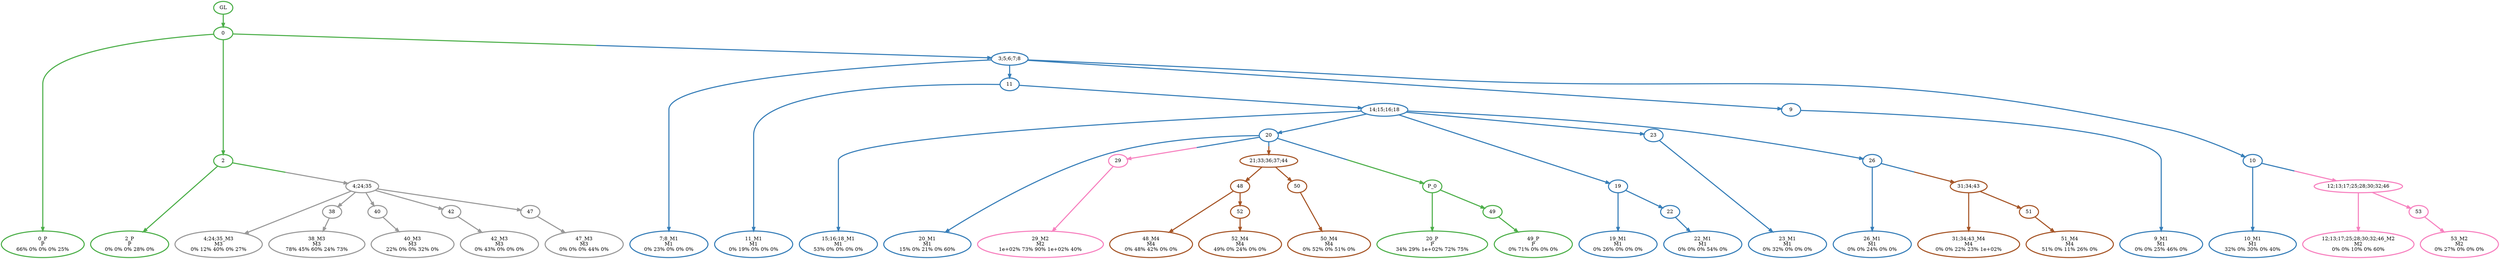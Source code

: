 digraph T {
	{
		rank=same
		53 [penwidth=3,colorscheme=set19,color=3,label="0_P\nP\n66% 0% 0% 0% 25%"]
		51 [penwidth=3,colorscheme=set19,color=3,label="2_P\nP\n0% 0% 0% 28% 0%"]
		47 [penwidth=3,colorscheme=set19,color=3,label="20_P\nP\n34% 29% 1e+02% 72% 75%"]
		45 [penwidth=3,colorscheme=set19,color=3,label="49_P\nP\n0% 71% 0% 0% 0%"]
		44 [penwidth=3,colorscheme=set19,color=2,label="7;8_M1\nM1\n0% 23% 0% 0% 0%"]
		42 [penwidth=3,colorscheme=set19,color=2,label="9_M1\nM1\n0% 0% 25% 46% 0%"]
		40 [penwidth=3,colorscheme=set19,color=2,label="10_M1\nM1\n32% 0% 30% 0% 40%"]
		39 [penwidth=3,colorscheme=set19,color=2,label="11_M1\nM1\n0% 19% 0% 0% 0%"]
		38 [penwidth=3,colorscheme=set19,color=2,label="15;16;18_M1\nM1\n53% 0% 0% 0% 0%"]
		36 [penwidth=3,colorscheme=set19,color=2,label="19_M1\nM1\n0% 26% 0% 0% 0%"]
		34 [penwidth=3,colorscheme=set19,color=2,label="22_M1\nM1\n0% 0% 0% 54% 0%"]
		33 [penwidth=3,colorscheme=set19,color=2,label="20_M1\nM1\n15% 0% 21% 0% 60%"]
		31 [penwidth=3,colorscheme=set19,color=2,label="23_M1\nM1\n0% 32% 0% 0% 0%"]
		29 [penwidth=3,colorscheme=set19,color=2,label="26_M1\nM1\n0% 0% 24% 0% 0%"]
		28 [penwidth=3,colorscheme=set19,color=8,label="12;13;17;25;28;30;32;46_M2\nM2\n0% 0% 10% 0% 60%"]
		26 [penwidth=3,colorscheme=set19,color=8,label="53_M2\nM2\n0% 27% 0% 0% 0%"]
		25 [penwidth=3,colorscheme=set19,color=8,label="29_M2\nM2\n1e+02% 73% 90% 1e+02% 40%"]
		24 [penwidth=3,colorscheme=set19,color=9,label="4;24;35_M3\nM3\n0% 12% 40% 0% 27%"]
		22 [penwidth=3,colorscheme=set19,color=9,label="38_M3\nM3\n78% 45% 60% 24% 73%"]
		20 [penwidth=3,colorscheme=set19,color=9,label="40_M3\nM3\n22% 0% 0% 32% 0%"]
		18 [penwidth=3,colorscheme=set19,color=9,label="42_M3\nM3\n0% 43% 0% 0% 0%"]
		16 [penwidth=3,colorscheme=set19,color=9,label="47_M3\nM3\n0% 0% 0% 44% 0%"]
		14 [penwidth=3,colorscheme=set19,color=7,label="48_M4\nM4\n0% 48% 42% 0% 0%"]
		12 [penwidth=3,colorscheme=set19,color=7,label="52_M4\nM4\n49% 0% 24% 0% 0%"]
		10 [penwidth=3,colorscheme=set19,color=7,label="50_M4\nM4\n0% 52% 0% 51% 0%"]
		9 [penwidth=3,colorscheme=set19,color=7,label="31;34;43_M4\nM4\n0% 0% 22% 23% 1e+02%"]
		7 [penwidth=3,colorscheme=set19,color=7,label="51_M4\nM4\n51% 0% 11% 26% 0%"]
	}
	55 [penwidth=3,colorscheme=set19,color=3,label="GL"]
	54 [penwidth=3,colorscheme=set19,color=3,label="0"]
	52 [penwidth=3,colorscheme=set19,color=3,label="2"]
	50 [penwidth=3,colorscheme=set19,color=2,label="11"]
	49 [penwidth=3,colorscheme=set19,color=2,label="14;15;16;18"]
	48 [penwidth=3,colorscheme=set19,color=2,label="20"]
	46 [penwidth=3,colorscheme=set19,color=3,label="49"]
	43 [penwidth=3,colorscheme=set19,color=2,label="9"]
	41 [penwidth=3,colorscheme=set19,color=2,label="10"]
	37 [penwidth=3,colorscheme=set19,color=2,label="19"]
	35 [penwidth=3,colorscheme=set19,color=2,label="22"]
	32 [penwidth=3,colorscheme=set19,color=2,label="23"]
	30 [penwidth=3,colorscheme=set19,color=2,label="26"]
	27 [penwidth=3,colorscheme=set19,color=8,label="53"]
	23 [penwidth=3,colorscheme=set19,color=9,label="38"]
	21 [penwidth=3,colorscheme=set19,color=9,label="40"]
	19 [penwidth=3,colorscheme=set19,color=9,label="42"]
	17 [penwidth=3,colorscheme=set19,color=9,label="47"]
	15 [penwidth=3,colorscheme=set19,color=7,label="48"]
	13 [penwidth=3,colorscheme=set19,color=7,label="52"]
	11 [penwidth=3,colorscheme=set19,color=7,label="50"]
	8 [penwidth=3,colorscheme=set19,color=7,label="51"]
	6 [penwidth=3,colorscheme=set19,color=8,label="29"]
	5 [penwidth=3,colorscheme=set19,color=8,label="12;13;17;25;28;30;32;46"]
	4 [penwidth=3,colorscheme=set19,color=7,label="31;34;43"]
	3 [penwidth=3,colorscheme=set19,color=7,label="21;33;36;37;44"]
	2 [penwidth=3,colorscheme=set19,color=3,label="P_0"]
	1 [penwidth=3,colorscheme=set19,color=9,label="4;24;35"]
	0 [penwidth=3,colorscheme=set19,color=2,label="3;5;6;7;8"]
	55 -> 54 [penwidth=3,colorscheme=set19,color=3]
	54 -> 53 [penwidth=3,colorscheme=set19,color=3]
	54 -> 52 [penwidth=3,colorscheme=set19,color=3]
	54 -> 0 [penwidth=3,colorscheme=set19,color="3;0.5:2"]
	52 -> 51 [penwidth=3,colorscheme=set19,color=3]
	52 -> 1 [penwidth=3,colorscheme=set19,color="3;0.5:9"]
	50 -> 39 [penwidth=3,colorscheme=set19,color=2]
	50 -> 49 [penwidth=3,colorscheme=set19,color=2]
	49 -> 48 [penwidth=3,colorscheme=set19,color=2]
	49 -> 38 [penwidth=3,colorscheme=set19,color=2]
	49 -> 37 [penwidth=3,colorscheme=set19,color=2]
	49 -> 32 [penwidth=3,colorscheme=set19,color=2]
	49 -> 30 [penwidth=3,colorscheme=set19,color=2]
	48 -> 33 [penwidth=3,colorscheme=set19,color=2]
	48 -> 2 [penwidth=3,colorscheme=set19,color="2;0.5:3"]
	48 -> 3 [penwidth=3,colorscheme=set19,color="2;0.5:7"]
	48 -> 6 [penwidth=3,colorscheme=set19,color="2;0.5:8"]
	46 -> 45 [penwidth=3,colorscheme=set19,color=3]
	43 -> 42 [penwidth=3,colorscheme=set19,color=2]
	41 -> 40 [penwidth=3,colorscheme=set19,color=2]
	41 -> 5 [penwidth=3,colorscheme=set19,color="2;0.5:8"]
	37 -> 36 [penwidth=3,colorscheme=set19,color=2]
	37 -> 35 [penwidth=3,colorscheme=set19,color=2]
	35 -> 34 [penwidth=3,colorscheme=set19,color=2]
	32 -> 31 [penwidth=3,colorscheme=set19,color=2]
	30 -> 29 [penwidth=3,colorscheme=set19,color=2]
	30 -> 4 [penwidth=3,colorscheme=set19,color="2;0.5:7"]
	27 -> 26 [penwidth=3,colorscheme=set19,color=8]
	23 -> 22 [penwidth=3,colorscheme=set19,color=9]
	21 -> 20 [penwidth=3,colorscheme=set19,color=9]
	19 -> 18 [penwidth=3,colorscheme=set19,color=9]
	17 -> 16 [penwidth=3,colorscheme=set19,color=9]
	15 -> 14 [penwidth=3,colorscheme=set19,color=7]
	15 -> 13 [penwidth=3,colorscheme=set19,color=7]
	13 -> 12 [penwidth=3,colorscheme=set19,color=7]
	11 -> 10 [penwidth=3,colorscheme=set19,color=7]
	8 -> 7 [penwidth=3,colorscheme=set19,color=7]
	6 -> 25 [penwidth=3,colorscheme=set19,color=8]
	5 -> 28 [penwidth=3,colorscheme=set19,color=8]
	5 -> 27 [penwidth=3,colorscheme=set19,color=8]
	4 -> 9 [penwidth=3,colorscheme=set19,color=7]
	4 -> 8 [penwidth=3,colorscheme=set19,color=7]
	3 -> 15 [penwidth=3,colorscheme=set19,color=7]
	3 -> 11 [penwidth=3,colorscheme=set19,color=7]
	2 -> 47 [penwidth=3,colorscheme=set19,color=3]
	2 -> 46 [penwidth=3,colorscheme=set19,color=3]
	1 -> 24 [penwidth=3,colorscheme=set19,color=9]
	1 -> 23 [penwidth=3,colorscheme=set19,color=9]
	1 -> 21 [penwidth=3,colorscheme=set19,color=9]
	1 -> 19 [penwidth=3,colorscheme=set19,color=9]
	1 -> 17 [penwidth=3,colorscheme=set19,color=9]
	0 -> 50 [penwidth=3,colorscheme=set19,color=2]
	0 -> 44 [penwidth=3,colorscheme=set19,color=2]
	0 -> 43 [penwidth=3,colorscheme=set19,color=2]
	0 -> 41 [penwidth=3,colorscheme=set19,color=2]
}
